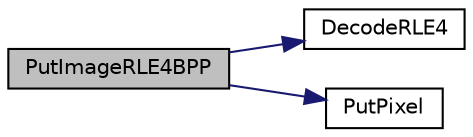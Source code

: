 digraph "PutImageRLE4BPP"
{
  edge [fontname="Helvetica",fontsize="10",labelfontname="Helvetica",labelfontsize="10"];
  node [fontname="Helvetica",fontsize="10",shape=record];
  rankdir="LR";
  Node1 [label="PutImageRLE4BPP",height=0.2,width=0.4,color="black", fillcolor="grey75", style="filled", fontcolor="black"];
  Node1 -> Node2 [color="midnightblue",fontsize="10",style="solid",fontname="Helvetica"];
  Node2 [label="DecodeRLE4",height=0.2,width=0.4,color="black", fillcolor="white", style="filled",URL="$_primitive_8c.html#a848d463f43e397ba75b9f8c5a1273da6"];
  Node1 -> Node3 [color="midnightblue",fontsize="10",style="solid",fontname="Helvetica"];
  Node3 [label="PutPixel",height=0.2,width=0.4,color="black", fillcolor="white", style="filled",URL="$_custom_display_driver_8c.html#a6cfa4c1d70b95212032ceea31f84406b"];
}
